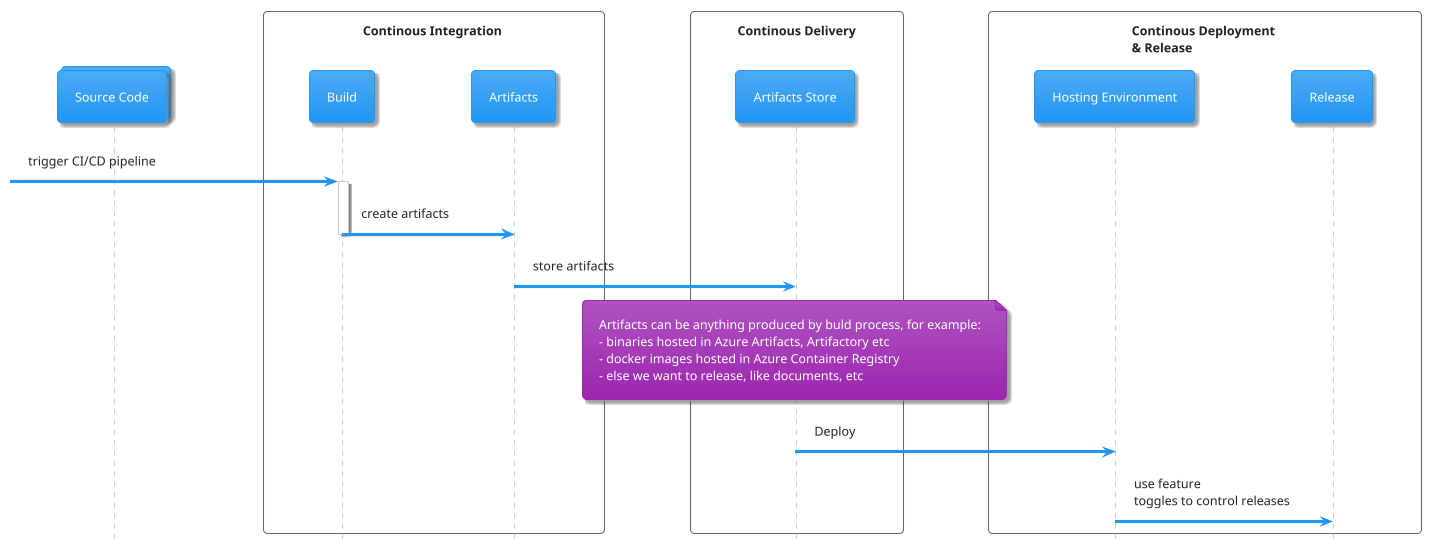 @startuml azure-ci-cd
hide footbox

!theme materia

collections "Source Code" as code
box "Continous Integration <&queue>"
[-> Build : trigger CI/CD pipeline
activate Build
Build -> Artifacts : create artifacts
deactivate Build
end box
box "Continous Delivery"
"Artifacts" -> "Artifacts Store" : store artifacts
end box
note over "Artifacts Store"
Artifacts can be anything produced by buld process, for example:
- binaries hosted in Azure Artifacts, Artifactory etc
- docker images hosted in Azure Container Registry
- else we want to release, like documents, etc
end note
box "Continous Deployment \n& Release"
"Artifacts Store" -> "Hosting Environment" : Deploy
"Hosting Environment" -> "Release" : use feature \ntoggles to control releases
end box
@enduml